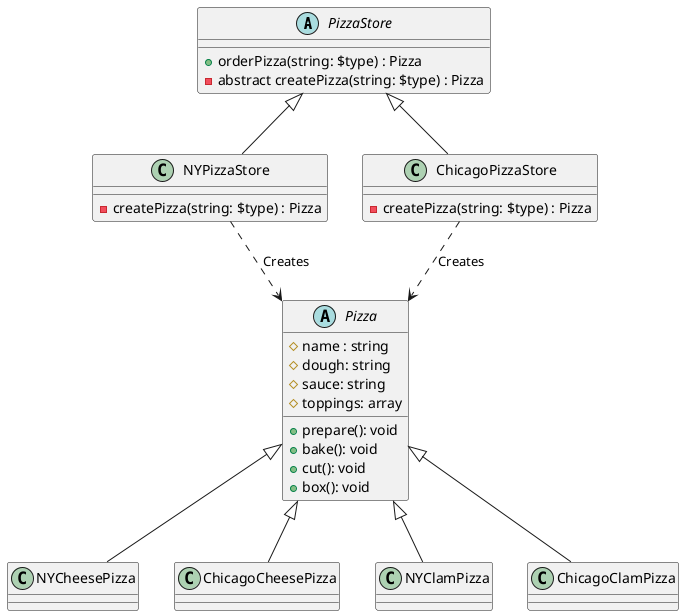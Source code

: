 @startuml PizzaFactoryMethod

abstract Class PizzaStore {
    + orderPizza(string: $type) : Pizza
    - abstract createPizza(string: $type) : Pizza
}

Class NYPizzaStore {
    - createPizza(string: $type) : Pizza
}

Class ChicagoPizzaStore {
    - createPizza(string: $type) : Pizza
}

abstract Class Pizza {
    #name : string
    #dough: string
    #sauce: string
    #toppings: array

    +prepare(): void
    +bake(): void
    +cut(): void
    +box(): void
}

Class NYCheesePizza {
}

Class ChicagoCheesePizza {
}

Class NYCheesePizza {
}

Class ChicagoCheesePizza {
}

PizzaStore <|-- NYPizzaStore
PizzaStore <|-- ChicagoPizzaStore
Pizza <|-- NYCheesePizza
Pizza <|-- ChicagoCheesePizza
Pizza <|-- NYClamPizza
Pizza <|-- ChicagoClamPizza
NYPizzaStore ..> Pizza : Creates
ChicagoPizzaStore ..> Pizza : Creates

@enduml
